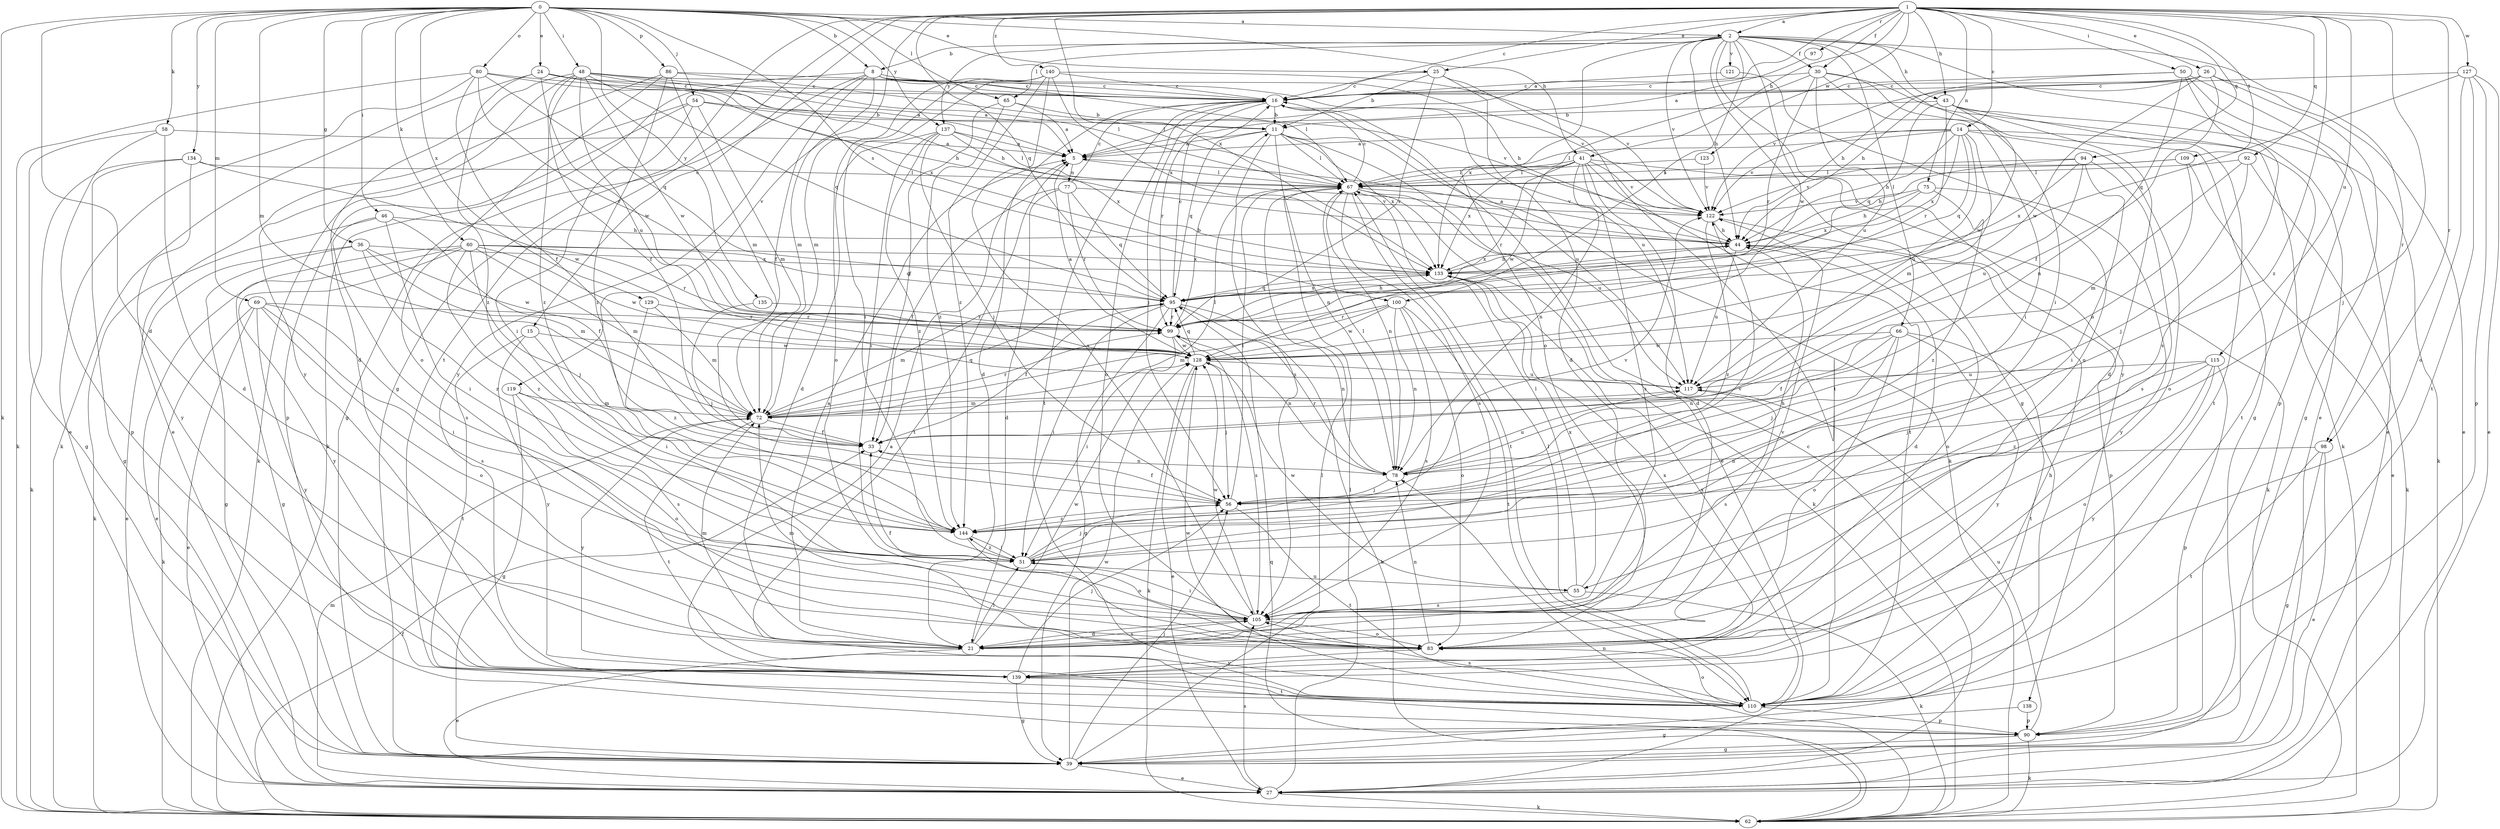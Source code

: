 strict digraph  {
0;
1;
2;
5;
8;
11;
14;
15;
16;
21;
24;
25;
26;
27;
30;
33;
36;
39;
41;
43;
44;
46;
48;
50;
51;
54;
55;
56;
58;
60;
62;
65;
66;
67;
69;
72;
75;
77;
78;
80;
83;
86;
90;
92;
94;
95;
97;
98;
99;
100;
105;
109;
110;
115;
117;
119;
121;
122;
123;
127;
128;
129;
133;
134;
135;
137;
138;
139;
140;
144;
0 -> 2  [label=a];
0 -> 8  [label=b];
0 -> 21  [label=d];
0 -> 24  [label=e];
0 -> 25  [label=e];
0 -> 36  [label=g];
0 -> 41  [label=h];
0 -> 46  [label=i];
0 -> 48  [label=i];
0 -> 54  [label=j];
0 -> 58  [label=k];
0 -> 60  [label=k];
0 -> 62  [label=k];
0 -> 65  [label=l];
0 -> 69  [label=m];
0 -> 72  [label=m];
0 -> 80  [label=o];
0 -> 86  [label=p];
0 -> 100  [label=s];
0 -> 129  [label=x];
0 -> 134  [label=y];
0 -> 135  [label=y];
0 -> 137  [label=y];
1 -> 2  [label=a];
1 -> 5  [label=a];
1 -> 14  [label=c];
1 -> 15  [label=c];
1 -> 16  [label=c];
1 -> 25  [label=e];
1 -> 26  [label=e];
1 -> 30  [label=f];
1 -> 39  [label=g];
1 -> 41  [label=h];
1 -> 43  [label=h];
1 -> 50  [label=i];
1 -> 55  [label=j];
1 -> 75  [label=n];
1 -> 92  [label=q];
1 -> 94  [label=q];
1 -> 95  [label=q];
1 -> 97  [label=r];
1 -> 98  [label=r];
1 -> 109  [label=t];
1 -> 110  [label=t];
1 -> 115  [label=u];
1 -> 119  [label=v];
1 -> 123  [label=w];
1 -> 127  [label=w];
1 -> 133  [label=x];
1 -> 140  [label=z];
1 -> 144  [label=z];
2 -> 8  [label=b];
2 -> 27  [label=e];
2 -> 30  [label=f];
2 -> 39  [label=g];
2 -> 43  [label=h];
2 -> 44  [label=h];
2 -> 51  [label=i];
2 -> 65  [label=l];
2 -> 66  [label=l];
2 -> 83  [label=o];
2 -> 98  [label=r];
2 -> 100  [label=s];
2 -> 121  [label=v];
2 -> 122  [label=v];
2 -> 128  [label=w];
2 -> 137  [label=y];
2 -> 138  [label=y];
5 -> 67  [label=l];
5 -> 77  [label=n];
5 -> 110  [label=t];
8 -> 16  [label=c];
8 -> 33  [label=f];
8 -> 39  [label=g];
8 -> 44  [label=h];
8 -> 62  [label=k];
8 -> 67  [label=l];
8 -> 72  [label=m];
8 -> 122  [label=v];
8 -> 139  [label=y];
11 -> 5  [label=a];
11 -> 27  [label=e];
11 -> 67  [label=l];
11 -> 78  [label=n];
11 -> 95  [label=q];
11 -> 105  [label=s];
11 -> 117  [label=u];
11 -> 133  [label=x];
14 -> 5  [label=a];
14 -> 44  [label=h];
14 -> 67  [label=l];
14 -> 72  [label=m];
14 -> 83  [label=o];
14 -> 95  [label=q];
14 -> 110  [label=t];
14 -> 117  [label=u];
14 -> 122  [label=v];
14 -> 133  [label=x];
15 -> 51  [label=i];
15 -> 110  [label=t];
15 -> 128  [label=w];
15 -> 139  [label=y];
16 -> 11  [label=b];
16 -> 21  [label=d];
16 -> 56  [label=j];
16 -> 62  [label=k];
16 -> 83  [label=o];
16 -> 99  [label=r];
16 -> 110  [label=t];
16 -> 117  [label=u];
21 -> 5  [label=a];
21 -> 27  [label=e];
21 -> 51  [label=i];
21 -> 72  [label=m];
21 -> 105  [label=s];
21 -> 122  [label=v];
21 -> 128  [label=w];
24 -> 5  [label=a];
24 -> 16  [label=c];
24 -> 62  [label=k];
24 -> 128  [label=w];
24 -> 133  [label=x];
24 -> 144  [label=z];
25 -> 11  [label=b];
25 -> 16  [label=c];
25 -> 21  [label=d];
25 -> 99  [label=r];
25 -> 110  [label=t];
26 -> 16  [label=c];
26 -> 27  [label=e];
26 -> 33  [label=f];
26 -> 39  [label=g];
26 -> 44  [label=h];
26 -> 122  [label=v];
26 -> 128  [label=w];
27 -> 16  [label=c];
27 -> 62  [label=k];
27 -> 67  [label=l];
27 -> 72  [label=m];
27 -> 105  [label=s];
30 -> 16  [label=c];
30 -> 39  [label=g];
30 -> 51  [label=i];
30 -> 62  [label=k];
30 -> 99  [label=r];
30 -> 117  [label=u];
30 -> 133  [label=x];
33 -> 78  [label=n];
36 -> 27  [label=e];
36 -> 39  [label=g];
36 -> 72  [label=m];
36 -> 128  [label=w];
36 -> 133  [label=x];
36 -> 144  [label=z];
39 -> 27  [label=e];
39 -> 56  [label=j];
39 -> 67  [label=l];
39 -> 128  [label=w];
41 -> 21  [label=d];
41 -> 62  [label=k];
41 -> 67  [label=l];
41 -> 78  [label=n];
41 -> 99  [label=r];
41 -> 105  [label=s];
41 -> 110  [label=t];
41 -> 122  [label=v];
41 -> 128  [label=w];
41 -> 133  [label=x];
43 -> 11  [label=b];
43 -> 21  [label=d];
43 -> 62  [label=k];
43 -> 95  [label=q];
43 -> 99  [label=r];
43 -> 110  [label=t];
43 -> 128  [label=w];
44 -> 5  [label=a];
44 -> 21  [label=d];
44 -> 83  [label=o];
44 -> 117  [label=u];
44 -> 133  [label=x];
46 -> 33  [label=f];
46 -> 44  [label=h];
46 -> 51  [label=i];
46 -> 62  [label=k];
46 -> 105  [label=s];
48 -> 5  [label=a];
48 -> 16  [label=c];
48 -> 21  [label=d];
48 -> 33  [label=f];
48 -> 44  [label=h];
48 -> 67  [label=l];
48 -> 95  [label=q];
48 -> 117  [label=u];
48 -> 128  [label=w];
48 -> 139  [label=y];
48 -> 144  [label=z];
50 -> 16  [label=c];
50 -> 27  [label=e];
50 -> 44  [label=h];
50 -> 78  [label=n];
50 -> 90  [label=p];
50 -> 105  [label=s];
51 -> 44  [label=h];
51 -> 56  [label=j];
51 -> 122  [label=v];
51 -> 144  [label=z];
51 -> 55  [label=u];
54 -> 11  [label=b];
54 -> 51  [label=i];
54 -> 62  [label=k];
54 -> 72  [label=m];
54 -> 90  [label=p];
54 -> 122  [label=v];
55 -> 62  [label=k];
55 -> 67  [label=l];
55 -> 105  [label=s];
55 -> 128  [label=w];
55 -> 133  [label=x];
56 -> 33  [label=f];
56 -> 67  [label=l];
56 -> 110  [label=t];
56 -> 122  [label=v];
56 -> 144  [label=z];
58 -> 5  [label=a];
58 -> 21  [label=d];
58 -> 39  [label=g];
58 -> 90  [label=p];
60 -> 27  [label=e];
60 -> 39  [label=g];
60 -> 56  [label=j];
60 -> 72  [label=m];
60 -> 95  [label=q];
60 -> 99  [label=r];
60 -> 128  [label=w];
60 -> 133  [label=x];
60 -> 139  [label=y];
60 -> 144  [label=z];
62 -> 33  [label=f];
62 -> 78  [label=n];
62 -> 95  [label=q];
65 -> 5  [label=a];
65 -> 11  [label=b];
65 -> 33  [label=f];
65 -> 144  [label=z];
66 -> 33  [label=f];
66 -> 56  [label=j];
66 -> 78  [label=n];
66 -> 83  [label=o];
66 -> 110  [label=t];
66 -> 128  [label=w];
66 -> 139  [label=y];
67 -> 16  [label=c];
67 -> 62  [label=k];
67 -> 78  [label=n];
67 -> 105  [label=s];
67 -> 110  [label=t];
67 -> 117  [label=u];
67 -> 122  [label=v];
69 -> 27  [label=e];
69 -> 51  [label=i];
69 -> 62  [label=k];
69 -> 83  [label=o];
69 -> 99  [label=r];
69 -> 105  [label=s];
69 -> 139  [label=y];
72 -> 33  [label=f];
72 -> 67  [label=l];
72 -> 95  [label=q];
72 -> 99  [label=r];
72 -> 110  [label=t];
72 -> 139  [label=y];
75 -> 44  [label=h];
75 -> 122  [label=v];
75 -> 133  [label=x];
75 -> 139  [label=y];
75 -> 144  [label=z];
77 -> 16  [label=c];
77 -> 21  [label=d];
77 -> 33  [label=f];
77 -> 95  [label=q];
77 -> 99  [label=r];
77 -> 122  [label=v];
78 -> 56  [label=j];
78 -> 67  [label=l];
78 -> 99  [label=r];
78 -> 117  [label=u];
80 -> 16  [label=c];
80 -> 27  [label=e];
80 -> 33  [label=f];
80 -> 44  [label=h];
80 -> 62  [label=k];
80 -> 95  [label=q];
80 -> 99  [label=r];
83 -> 72  [label=m];
83 -> 78  [label=n];
83 -> 139  [label=y];
86 -> 16  [label=c];
86 -> 27  [label=e];
86 -> 67  [label=l];
86 -> 72  [label=m];
86 -> 83  [label=o];
86 -> 144  [label=z];
90 -> 5  [label=a];
90 -> 39  [label=g];
90 -> 62  [label=k];
90 -> 117  [label=u];
92 -> 56  [label=j];
92 -> 62  [label=k];
92 -> 67  [label=l];
92 -> 72  [label=m];
94 -> 44  [label=h];
94 -> 51  [label=i];
94 -> 67  [label=l];
94 -> 105  [label=s];
94 -> 117  [label=u];
94 -> 133  [label=x];
95 -> 16  [label=c];
95 -> 33  [label=f];
95 -> 39  [label=g];
95 -> 51  [label=i];
95 -> 62  [label=k];
95 -> 72  [label=m];
95 -> 78  [label=n];
95 -> 99  [label=r];
95 -> 133  [label=x];
97 -> 5  [label=a];
98 -> 27  [label=e];
98 -> 39  [label=g];
98 -> 78  [label=n];
98 -> 110  [label=t];
99 -> 11  [label=b];
99 -> 44  [label=h];
99 -> 51  [label=i];
99 -> 78  [label=n];
99 -> 105  [label=s];
99 -> 128  [label=w];
100 -> 72  [label=m];
100 -> 78  [label=n];
100 -> 83  [label=o];
100 -> 99  [label=r];
100 -> 105  [label=s];
100 -> 110  [label=t];
100 -> 128  [label=w];
105 -> 21  [label=d];
105 -> 33  [label=f];
105 -> 51  [label=i];
105 -> 83  [label=o];
105 -> 128  [label=w];
109 -> 27  [label=e];
109 -> 67  [label=l];
109 -> 78  [label=n];
109 -> 122  [label=v];
110 -> 44  [label=h];
110 -> 67  [label=l];
110 -> 83  [label=o];
110 -> 90  [label=p];
110 -> 105  [label=s];
110 -> 128  [label=w];
110 -> 133  [label=x];
115 -> 56  [label=j];
115 -> 83  [label=o];
115 -> 90  [label=p];
115 -> 117  [label=u];
115 -> 139  [label=y];
115 -> 144  [label=z];
117 -> 72  [label=m];
117 -> 105  [label=s];
119 -> 39  [label=g];
119 -> 72  [label=m];
119 -> 83  [label=o];
119 -> 105  [label=s];
121 -> 16  [label=c];
121 -> 83  [label=o];
122 -> 44  [label=h];
122 -> 90  [label=p];
122 -> 144  [label=z];
123 -> 67  [label=l];
123 -> 122  [label=v];
127 -> 16  [label=c];
127 -> 27  [label=e];
127 -> 83  [label=o];
127 -> 90  [label=p];
127 -> 95  [label=q];
127 -> 110  [label=t];
128 -> 5  [label=a];
128 -> 27  [label=e];
128 -> 56  [label=j];
128 -> 62  [label=k];
128 -> 95  [label=q];
128 -> 117  [label=u];
129 -> 72  [label=m];
129 -> 99  [label=r];
129 -> 144  [label=z];
133 -> 44  [label=h];
133 -> 95  [label=q];
134 -> 39  [label=g];
134 -> 62  [label=k];
134 -> 67  [label=l];
134 -> 128  [label=w];
134 -> 139  [label=y];
135 -> 56  [label=j];
135 -> 99  [label=r];
137 -> 5  [label=a];
137 -> 21  [label=d];
137 -> 51  [label=i];
137 -> 56  [label=j];
137 -> 67  [label=l];
137 -> 133  [label=x];
137 -> 144  [label=z];
138 -> 39  [label=g];
138 -> 90  [label=p];
139 -> 39  [label=g];
139 -> 56  [label=j];
139 -> 110  [label=t];
139 -> 133  [label=x];
140 -> 16  [label=c];
140 -> 51  [label=i];
140 -> 72  [label=m];
140 -> 83  [label=o];
140 -> 105  [label=s];
140 -> 122  [label=v];
140 -> 133  [label=x];
140 -> 144  [label=z];
144 -> 51  [label=i];
144 -> 83  [label=o];
}

